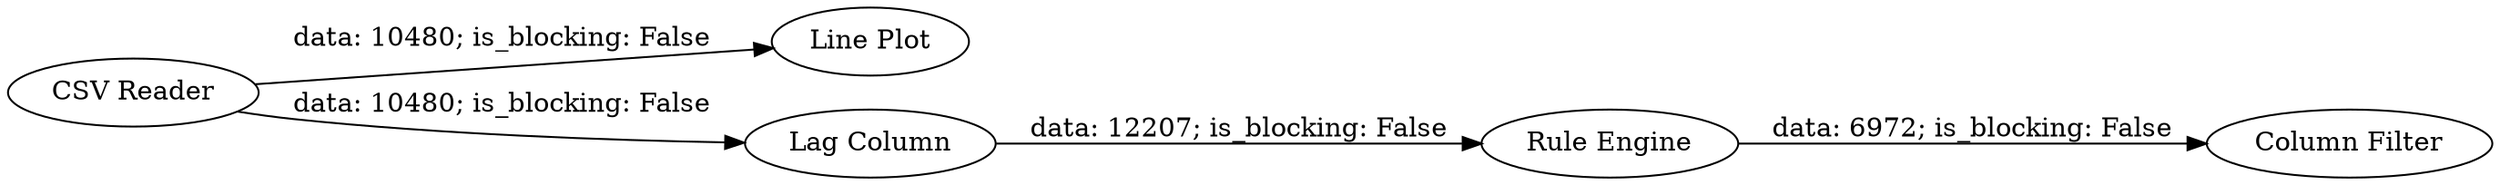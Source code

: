 digraph {
	"2636228913280828478_17" [label="Line Plot"]
	"2636228913280828478_16" [label="CSV Reader"]
	"2636228913280828478_20" [label="Column Filter"]
	"2636228913280828478_19" [label="Rule Engine"]
	"2636228913280828478_13" [label="Lag Column"]
	"2636228913280828478_16" -> "2636228913280828478_17" [label="data: 10480; is_blocking: False"]
	"2636228913280828478_16" -> "2636228913280828478_13" [label="data: 10480; is_blocking: False"]
	"2636228913280828478_19" -> "2636228913280828478_20" [label="data: 6972; is_blocking: False"]
	"2636228913280828478_13" -> "2636228913280828478_19" [label="data: 12207; is_blocking: False"]
	rankdir=LR
}
